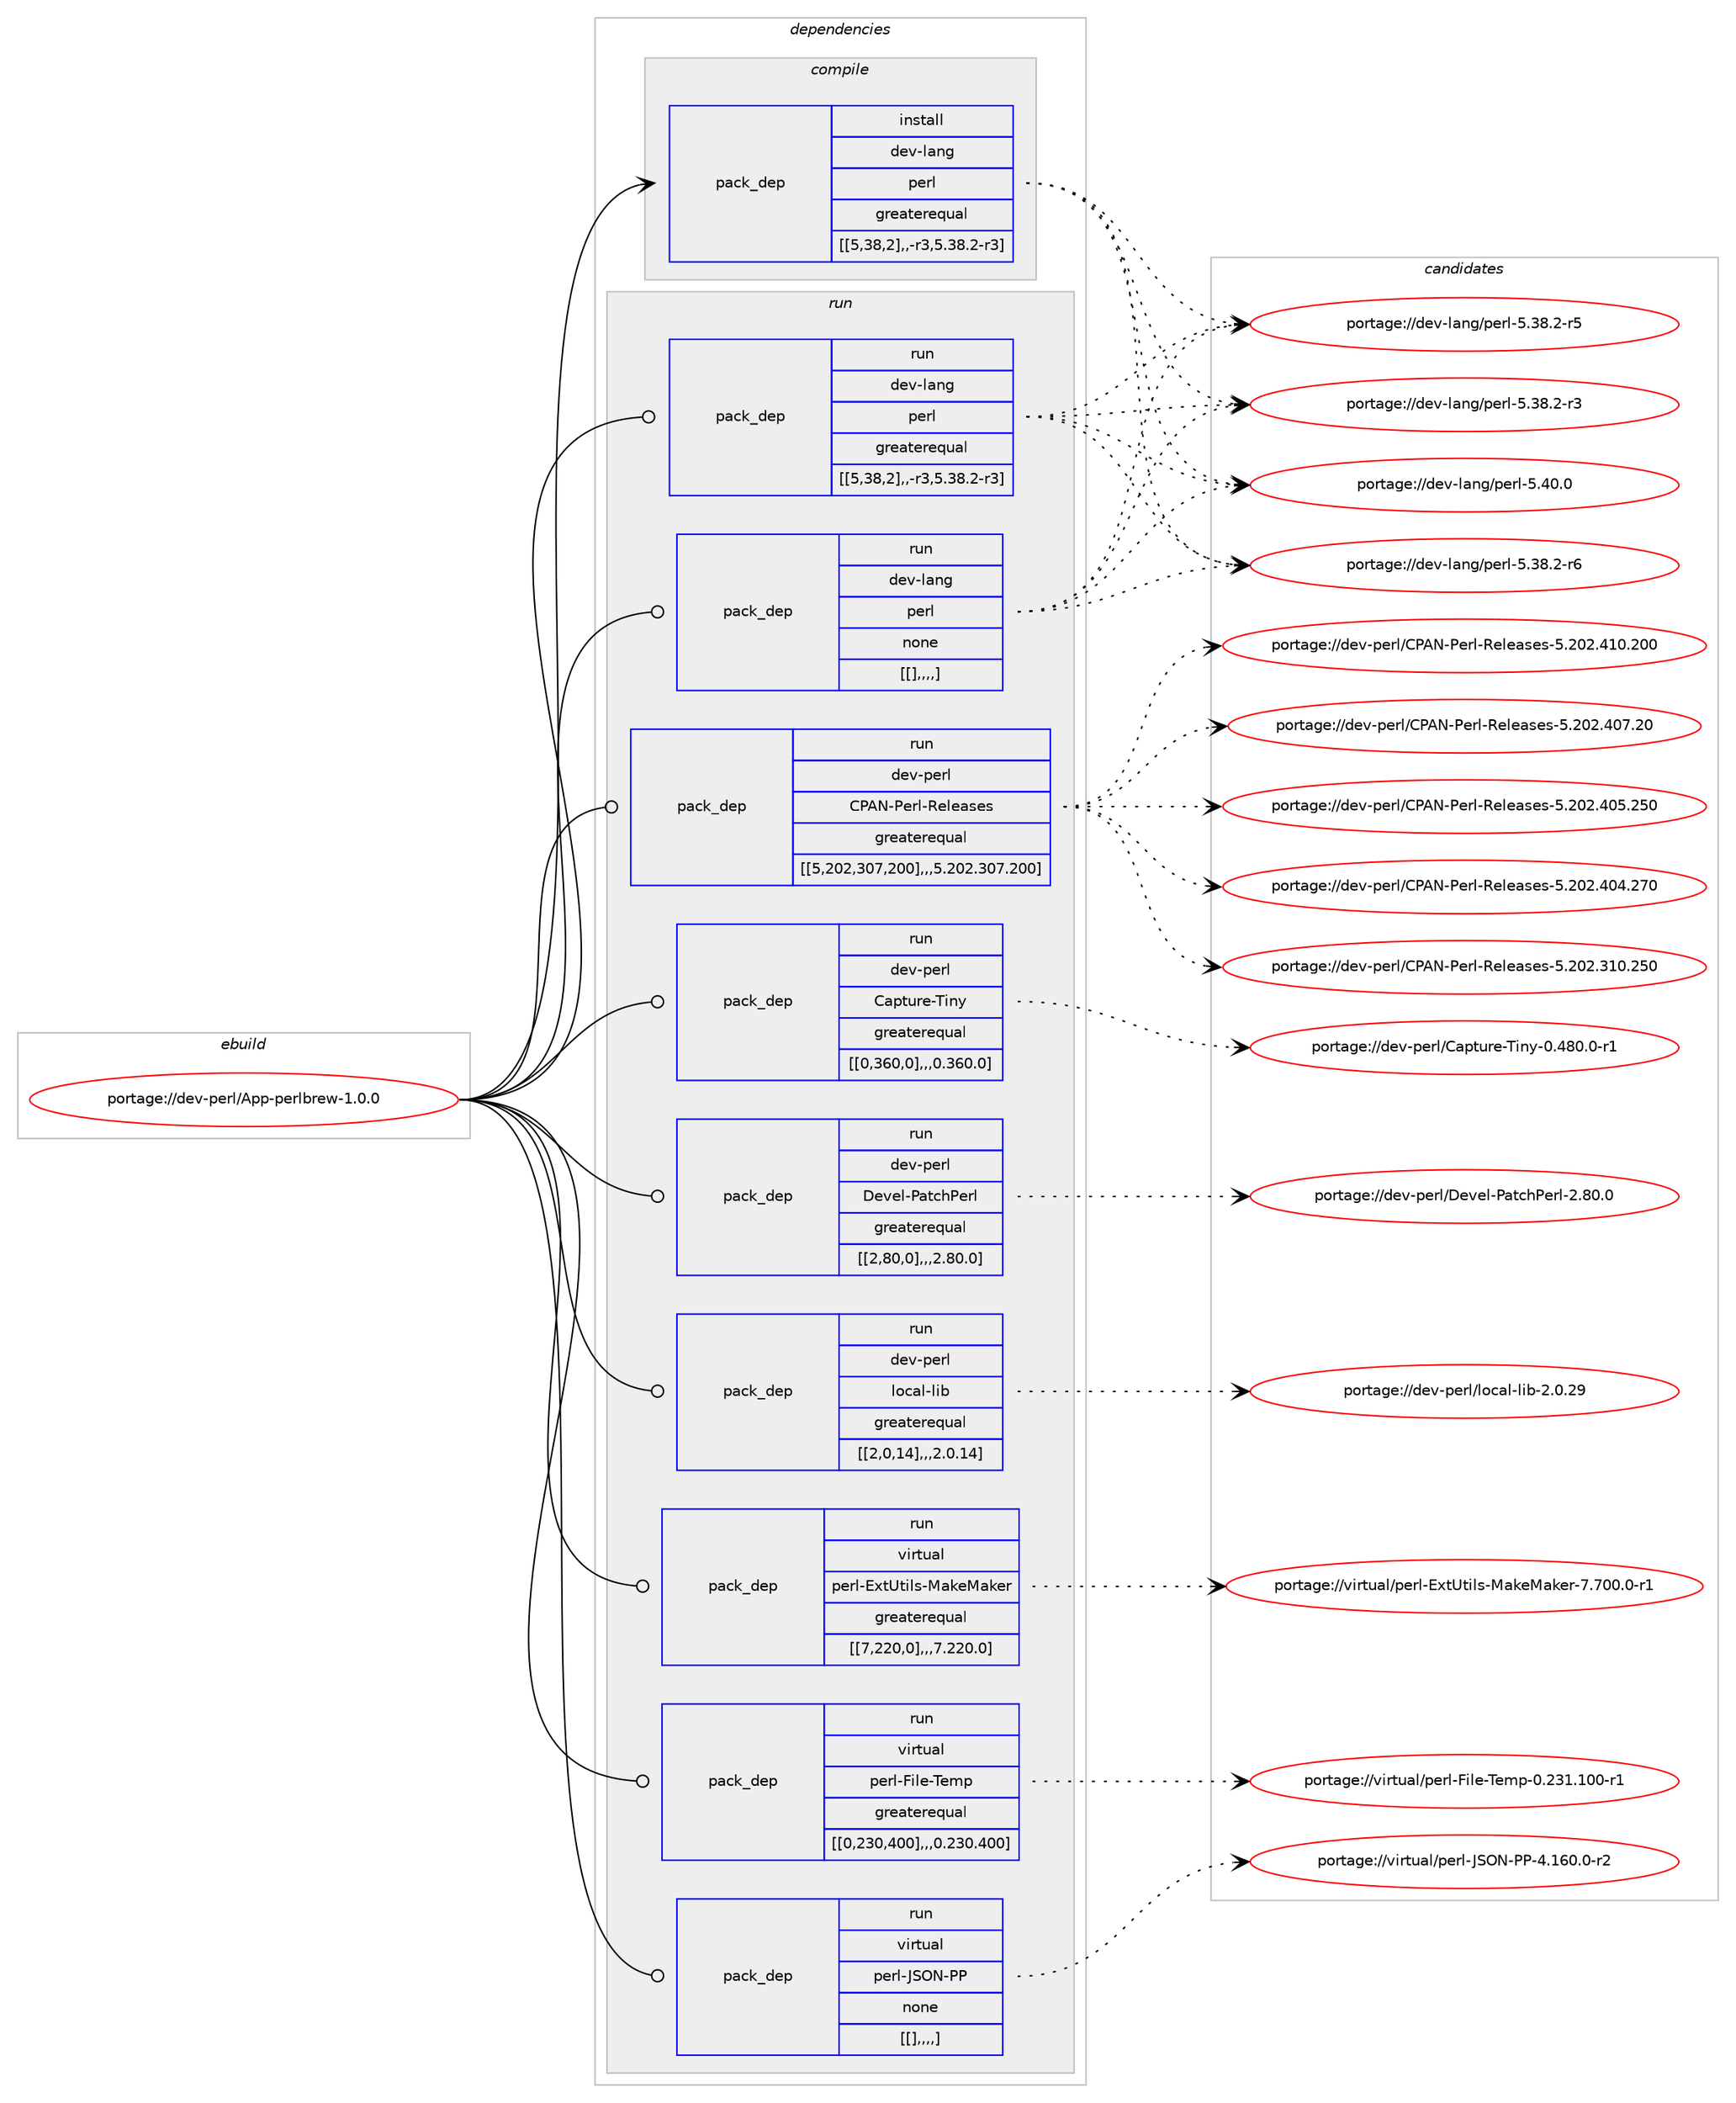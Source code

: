 digraph prolog {

# *************
# Graph options
# *************

newrank=true;
concentrate=true;
compound=true;
graph [rankdir=LR,fontname=Helvetica,fontsize=10,ranksep=1.5];#, ranksep=2.5, nodesep=0.2];
edge  [arrowhead=vee];
node  [fontname=Helvetica,fontsize=10];

# **********
# The ebuild
# **********

subgraph cluster_leftcol {
color=gray;
label=<<i>ebuild</i>>;
id [label="portage://dev-perl/App-perlbrew-1.0.0", color=red, width=4, href="../dev-perl/App-perlbrew-1.0.0.svg"];
}

# ****************
# The dependencies
# ****************

subgraph cluster_midcol {
color=gray;
label=<<i>dependencies</i>>;
subgraph cluster_compile {
fillcolor="#eeeeee";
style=filled;
label=<<i>compile</i>>;
subgraph pack97174 {
dependency130131 [label=<<TABLE BORDER="0" CELLBORDER="1" CELLSPACING="0" CELLPADDING="4" WIDTH="220"><TR><TD ROWSPAN="6" CELLPADDING="30">pack_dep</TD></TR><TR><TD WIDTH="110">install</TD></TR><TR><TD>dev-lang</TD></TR><TR><TD>perl</TD></TR><TR><TD>greaterequal</TD></TR><TR><TD>[[5,38,2],,-r3,5.38.2-r3]</TD></TR></TABLE>>, shape=none, color=blue];
}
id:e -> dependency130131:w [weight=20,style="solid",arrowhead="vee"];
}
subgraph cluster_compileandrun {
fillcolor="#eeeeee";
style=filled;
label=<<i>compile and run</i>>;
}
subgraph cluster_run {
fillcolor="#eeeeee";
style=filled;
label=<<i>run</i>>;
subgraph pack97177 {
dependency130134 [label=<<TABLE BORDER="0" CELLBORDER="1" CELLSPACING="0" CELLPADDING="4" WIDTH="220"><TR><TD ROWSPAN="6" CELLPADDING="30">pack_dep</TD></TR><TR><TD WIDTH="110">run</TD></TR><TR><TD>dev-lang</TD></TR><TR><TD>perl</TD></TR><TR><TD>greaterequal</TD></TR><TR><TD>[[5,38,2],,-r3,5.38.2-r3]</TD></TR></TABLE>>, shape=none, color=blue];
}
id:e -> dependency130134:w [weight=20,style="solid",arrowhead="odot"];
subgraph pack97179 {
dependency130136 [label=<<TABLE BORDER="0" CELLBORDER="1" CELLSPACING="0" CELLPADDING="4" WIDTH="220"><TR><TD ROWSPAN="6" CELLPADDING="30">pack_dep</TD></TR><TR><TD WIDTH="110">run</TD></TR><TR><TD>dev-lang</TD></TR><TR><TD>perl</TD></TR><TR><TD>none</TD></TR><TR><TD>[[],,,,]</TD></TR></TABLE>>, shape=none, color=blue];
}
id:e -> dependency130136:w [weight=20,style="solid",arrowhead="odot"];
subgraph pack97182 {
dependency130139 [label=<<TABLE BORDER="0" CELLBORDER="1" CELLSPACING="0" CELLPADDING="4" WIDTH="220"><TR><TD ROWSPAN="6" CELLPADDING="30">pack_dep</TD></TR><TR><TD WIDTH="110">run</TD></TR><TR><TD>dev-perl</TD></TR><TR><TD>CPAN-Perl-Releases</TD></TR><TR><TD>greaterequal</TD></TR><TR><TD>[[5,202,307,200],,,5.202.307.200]</TD></TR></TABLE>>, shape=none, color=blue];
}
id:e -> dependency130139:w [weight=20,style="solid",arrowhead="odot"];
subgraph pack97183 {
dependency130140 [label=<<TABLE BORDER="0" CELLBORDER="1" CELLSPACING="0" CELLPADDING="4" WIDTH="220"><TR><TD ROWSPAN="6" CELLPADDING="30">pack_dep</TD></TR><TR><TD WIDTH="110">run</TD></TR><TR><TD>dev-perl</TD></TR><TR><TD>Capture-Tiny</TD></TR><TR><TD>greaterequal</TD></TR><TR><TD>[[0,360,0],,,0.360.0]</TD></TR></TABLE>>, shape=none, color=blue];
}
id:e -> dependency130140:w [weight=20,style="solid",arrowhead="odot"];
subgraph pack97186 {
dependency130143 [label=<<TABLE BORDER="0" CELLBORDER="1" CELLSPACING="0" CELLPADDING="4" WIDTH="220"><TR><TD ROWSPAN="6" CELLPADDING="30">pack_dep</TD></TR><TR><TD WIDTH="110">run</TD></TR><TR><TD>dev-perl</TD></TR><TR><TD>Devel-PatchPerl</TD></TR><TR><TD>greaterequal</TD></TR><TR><TD>[[2,80,0],,,2.80.0]</TD></TR></TABLE>>, shape=none, color=blue];
}
id:e -> dependency130143:w [weight=20,style="solid",arrowhead="odot"];
subgraph pack97189 {
dependency130146 [label=<<TABLE BORDER="0" CELLBORDER="1" CELLSPACING="0" CELLPADDING="4" WIDTH="220"><TR><TD ROWSPAN="6" CELLPADDING="30">pack_dep</TD></TR><TR><TD WIDTH="110">run</TD></TR><TR><TD>dev-perl</TD></TR><TR><TD>local-lib</TD></TR><TR><TD>greaterequal</TD></TR><TR><TD>[[2,0,14],,,2.0.14]</TD></TR></TABLE>>, shape=none, color=blue];
}
id:e -> dependency130146:w [weight=20,style="solid",arrowhead="odot"];
subgraph pack97192 {
dependency130149 [label=<<TABLE BORDER="0" CELLBORDER="1" CELLSPACING="0" CELLPADDING="4" WIDTH="220"><TR><TD ROWSPAN="6" CELLPADDING="30">pack_dep</TD></TR><TR><TD WIDTH="110">run</TD></TR><TR><TD>virtual</TD></TR><TR><TD>perl-ExtUtils-MakeMaker</TD></TR><TR><TD>greaterequal</TD></TR><TR><TD>[[7,220,0],,,7.220.0]</TD></TR></TABLE>>, shape=none, color=blue];
}
id:e -> dependency130149:w [weight=20,style="solid",arrowhead="odot"];
subgraph pack97196 {
dependency130153 [label=<<TABLE BORDER="0" CELLBORDER="1" CELLSPACING="0" CELLPADDING="4" WIDTH="220"><TR><TD ROWSPAN="6" CELLPADDING="30">pack_dep</TD></TR><TR><TD WIDTH="110">run</TD></TR><TR><TD>virtual</TD></TR><TR><TD>perl-File-Temp</TD></TR><TR><TD>greaterequal</TD></TR><TR><TD>[[0,230,400],,,0.230.400]</TD></TR></TABLE>>, shape=none, color=blue];
}
id:e -> dependency130153:w [weight=20,style="solid",arrowhead="odot"];
subgraph pack97199 {
dependency130156 [label=<<TABLE BORDER="0" CELLBORDER="1" CELLSPACING="0" CELLPADDING="4" WIDTH="220"><TR><TD ROWSPAN="6" CELLPADDING="30">pack_dep</TD></TR><TR><TD WIDTH="110">run</TD></TR><TR><TD>virtual</TD></TR><TR><TD>perl-JSON-PP</TD></TR><TR><TD>none</TD></TR><TR><TD>[[],,,,]</TD></TR></TABLE>>, shape=none, color=blue];
}
id:e -> dependency130156:w [weight=20,style="solid",arrowhead="odot"];
}
}

# **************
# The candidates
# **************

subgraph cluster_choices {
rank=same;
color=gray;
label=<<i>candidates</i>>;

subgraph choice97161 {
color=black;
nodesep=1;
choice10010111845108971101034711210111410845534652484648 [label="portage://dev-lang/perl-5.40.0", color=red, width=4,href="../dev-lang/perl-5.40.0.svg"];
choice100101118451089711010347112101114108455346515646504511454 [label="portage://dev-lang/perl-5.38.2-r6", color=red, width=4,href="../dev-lang/perl-5.38.2-r6.svg"];
choice100101118451089711010347112101114108455346515646504511453 [label="portage://dev-lang/perl-5.38.2-r5", color=red, width=4,href="../dev-lang/perl-5.38.2-r5.svg"];
choice100101118451089711010347112101114108455346515646504511451 [label="portage://dev-lang/perl-5.38.2-r3", color=red, width=4,href="../dev-lang/perl-5.38.2-r3.svg"];
dependency130131:e -> choice10010111845108971101034711210111410845534652484648:w [style=dotted,weight="100"];
dependency130131:e -> choice100101118451089711010347112101114108455346515646504511454:w [style=dotted,weight="100"];
dependency130131:e -> choice100101118451089711010347112101114108455346515646504511453:w [style=dotted,weight="100"];
dependency130131:e -> choice100101118451089711010347112101114108455346515646504511451:w [style=dotted,weight="100"];
}
subgraph choice97166 {
color=black;
nodesep=1;
choice10010111845108971101034711210111410845534652484648 [label="portage://dev-lang/perl-5.40.0", color=red, width=4,href="../dev-lang/perl-5.40.0.svg"];
choice100101118451089711010347112101114108455346515646504511454 [label="portage://dev-lang/perl-5.38.2-r6", color=red, width=4,href="../dev-lang/perl-5.38.2-r6.svg"];
choice100101118451089711010347112101114108455346515646504511453 [label="portage://dev-lang/perl-5.38.2-r5", color=red, width=4,href="../dev-lang/perl-5.38.2-r5.svg"];
choice100101118451089711010347112101114108455346515646504511451 [label="portage://dev-lang/perl-5.38.2-r3", color=red, width=4,href="../dev-lang/perl-5.38.2-r3.svg"];
dependency130134:e -> choice10010111845108971101034711210111410845534652484648:w [style=dotted,weight="100"];
dependency130134:e -> choice100101118451089711010347112101114108455346515646504511454:w [style=dotted,weight="100"];
dependency130134:e -> choice100101118451089711010347112101114108455346515646504511453:w [style=dotted,weight="100"];
dependency130134:e -> choice100101118451089711010347112101114108455346515646504511451:w [style=dotted,weight="100"];
}
subgraph choice97171 {
color=black;
nodesep=1;
choice10010111845108971101034711210111410845534652484648 [label="portage://dev-lang/perl-5.40.0", color=red, width=4,href="../dev-lang/perl-5.40.0.svg"];
choice100101118451089711010347112101114108455346515646504511454 [label="portage://dev-lang/perl-5.38.2-r6", color=red, width=4,href="../dev-lang/perl-5.38.2-r6.svg"];
choice100101118451089711010347112101114108455346515646504511453 [label="portage://dev-lang/perl-5.38.2-r5", color=red, width=4,href="../dev-lang/perl-5.38.2-r5.svg"];
choice100101118451089711010347112101114108455346515646504511451 [label="portage://dev-lang/perl-5.38.2-r3", color=red, width=4,href="../dev-lang/perl-5.38.2-r3.svg"];
dependency130136:e -> choice10010111845108971101034711210111410845534652484648:w [style=dotted,weight="100"];
dependency130136:e -> choice100101118451089711010347112101114108455346515646504511454:w [style=dotted,weight="100"];
dependency130136:e -> choice100101118451089711010347112101114108455346515646504511453:w [style=dotted,weight="100"];
dependency130136:e -> choice100101118451089711010347112101114108455346515646504511451:w [style=dotted,weight="100"];
}
subgraph choice97177 {
color=black;
nodesep=1;
choice10010111845112101114108476780657845801011141084582101108101971151011154553465048504652494846504848 [label="portage://dev-perl/CPAN-Perl-Releases-5.202.410.200", color=red, width=4,href="../dev-perl/CPAN-Perl-Releases-5.202.410.200.svg"];
choice100101118451121011141084767806578458010111410845821011081019711510111545534650485046524855465048 [label="portage://dev-perl/CPAN-Perl-Releases-5.202.407.20", color=red, width=4,href="../dev-perl/CPAN-Perl-Releases-5.202.407.20.svg"];
choice10010111845112101114108476780657845801011141084582101108101971151011154553465048504652485346505348 [label="portage://dev-perl/CPAN-Perl-Releases-5.202.405.250", color=red, width=4,href="../dev-perl/CPAN-Perl-Releases-5.202.405.250.svg"];
choice10010111845112101114108476780657845801011141084582101108101971151011154553465048504652485246505548 [label="portage://dev-perl/CPAN-Perl-Releases-5.202.404.270", color=red, width=4,href="../dev-perl/CPAN-Perl-Releases-5.202.404.270.svg"];
choice10010111845112101114108476780657845801011141084582101108101971151011154553465048504651494846505348 [label="portage://dev-perl/CPAN-Perl-Releases-5.202.310.250", color=red, width=4,href="../dev-perl/CPAN-Perl-Releases-5.202.310.250.svg"];
dependency130139:e -> choice10010111845112101114108476780657845801011141084582101108101971151011154553465048504652494846504848:w [style=dotted,weight="100"];
dependency130139:e -> choice100101118451121011141084767806578458010111410845821011081019711510111545534650485046524855465048:w [style=dotted,weight="100"];
dependency130139:e -> choice10010111845112101114108476780657845801011141084582101108101971151011154553465048504652485346505348:w [style=dotted,weight="100"];
dependency130139:e -> choice10010111845112101114108476780657845801011141084582101108101971151011154553465048504652485246505548:w [style=dotted,weight="100"];
dependency130139:e -> choice10010111845112101114108476780657845801011141084582101108101971151011154553465048504651494846505348:w [style=dotted,weight="100"];
}
subgraph choice97181 {
color=black;
nodesep=1;
choice10010111845112101114108476797112116117114101458410511012145484652564846484511449 [label="portage://dev-perl/Capture-Tiny-0.480.0-r1", color=red, width=4,href="../dev-perl/Capture-Tiny-0.480.0-r1.svg"];
dependency130140:e -> choice10010111845112101114108476797112116117114101458410511012145484652564846484511449:w [style=dotted,weight="100"];
}
subgraph choice97182 {
color=black;
nodesep=1;
choice100101118451121011141084768101118101108458097116991048010111410845504656484648 [label="portage://dev-perl/Devel-PatchPerl-2.80.0", color=red, width=4,href="../dev-perl/Devel-PatchPerl-2.80.0.svg"];
dependency130143:e -> choice100101118451121011141084768101118101108458097116991048010111410845504656484648:w [style=dotted,weight="100"];
}
subgraph choice97183 {
color=black;
nodesep=1;
choice10010111845112101114108471081119997108451081059845504648465057 [label="portage://dev-perl/local-lib-2.0.29", color=red, width=4,href="../dev-perl/local-lib-2.0.29.svg"];
dependency130146:e -> choice10010111845112101114108471081119997108451081059845504648465057:w [style=dotted,weight="100"];
}
subgraph choice97186 {
color=black;
nodesep=1;
choice1181051141161179710847112101114108456912011685116105108115457797107101779710710111445554655484846484511449 [label="portage://virtual/perl-ExtUtils-MakeMaker-7.700.0-r1", color=red, width=4,href="../virtual/perl-ExtUtils-MakeMaker-7.700.0-r1.svg"];
dependency130149:e -> choice1181051141161179710847112101114108456912011685116105108115457797107101779710710111445554655484846484511449:w [style=dotted,weight="100"];
}
subgraph choice97187 {
color=black;
nodesep=1;
choice118105114116117971084711210111410845701051081014584101109112454846505149464948484511449 [label="portage://virtual/perl-File-Temp-0.231.100-r1", color=red, width=4,href="../virtual/perl-File-Temp-0.231.100-r1.svg"];
dependency130153:e -> choice118105114116117971084711210111410845701051081014584101109112454846505149464948484511449:w [style=dotted,weight="100"];
}
subgraph choice97189 {
color=black;
nodesep=1;
choice1181051141161179710847112101114108457483797845808045524649544846484511450 [label="portage://virtual/perl-JSON-PP-4.160.0-r2", color=red, width=4,href="../virtual/perl-JSON-PP-4.160.0-r2.svg"];
dependency130156:e -> choice1181051141161179710847112101114108457483797845808045524649544846484511450:w [style=dotted,weight="100"];
}
}

}
